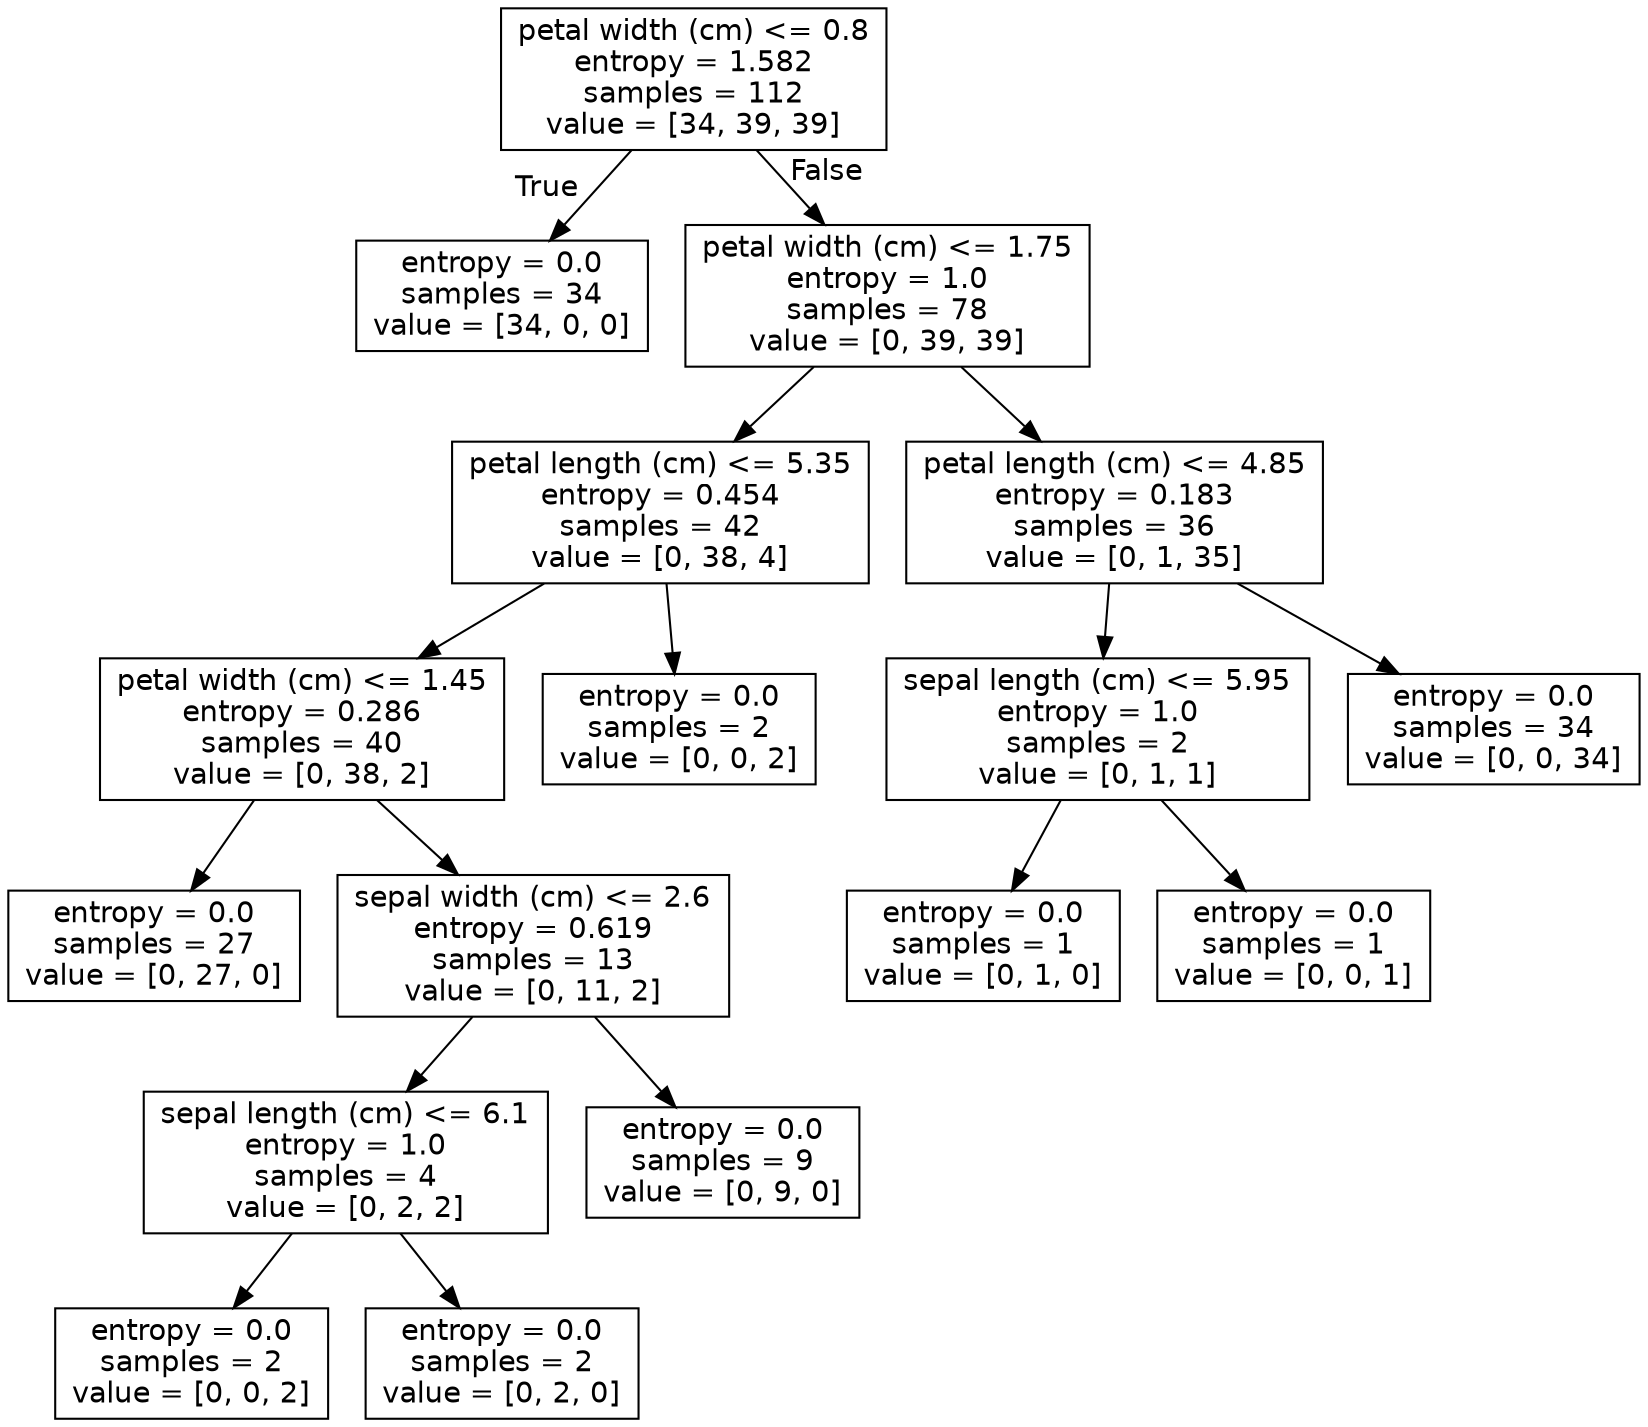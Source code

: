 digraph Tree {
node [shape=box, fontname="helvetica"] ;
edge [fontname="helvetica"] ;
0 [label="petal width (cm) <= 0.8\nentropy = 1.582\nsamples = 112\nvalue = [34, 39, 39]"] ;
1 [label="entropy = 0.0\nsamples = 34\nvalue = [34, 0, 0]"] ;
0 -> 1 [labeldistance=2.5, labelangle=45, headlabel="True"] ;
2 [label="petal width (cm) <= 1.75\nentropy = 1.0\nsamples = 78\nvalue = [0, 39, 39]"] ;
0 -> 2 [labeldistance=2.5, labelangle=-45, headlabel="False"] ;
3 [label="petal length (cm) <= 5.35\nentropy = 0.454\nsamples = 42\nvalue = [0, 38, 4]"] ;
2 -> 3 ;
4 [label="petal width (cm) <= 1.45\nentropy = 0.286\nsamples = 40\nvalue = [0, 38, 2]"] ;
3 -> 4 ;
5 [label="entropy = 0.0\nsamples = 27\nvalue = [0, 27, 0]"] ;
4 -> 5 ;
6 [label="sepal width (cm) <= 2.6\nentropy = 0.619\nsamples = 13\nvalue = [0, 11, 2]"] ;
4 -> 6 ;
7 [label="sepal length (cm) <= 6.1\nentropy = 1.0\nsamples = 4\nvalue = [0, 2, 2]"] ;
6 -> 7 ;
8 [label="entropy = 0.0\nsamples = 2\nvalue = [0, 0, 2]"] ;
7 -> 8 ;
9 [label="entropy = 0.0\nsamples = 2\nvalue = [0, 2, 0]"] ;
7 -> 9 ;
10 [label="entropy = 0.0\nsamples = 9\nvalue = [0, 9, 0]"] ;
6 -> 10 ;
11 [label="entropy = 0.0\nsamples = 2\nvalue = [0, 0, 2]"] ;
3 -> 11 ;
12 [label="petal length (cm) <= 4.85\nentropy = 0.183\nsamples = 36\nvalue = [0, 1, 35]"] ;
2 -> 12 ;
13 [label="sepal length (cm) <= 5.95\nentropy = 1.0\nsamples = 2\nvalue = [0, 1, 1]"] ;
12 -> 13 ;
14 [label="entropy = 0.0\nsamples = 1\nvalue = [0, 1, 0]"] ;
13 -> 14 ;
15 [label="entropy = 0.0\nsamples = 1\nvalue = [0, 0, 1]"] ;
13 -> 15 ;
16 [label="entropy = 0.0\nsamples = 34\nvalue = [0, 0, 34]"] ;
12 -> 16 ;
}